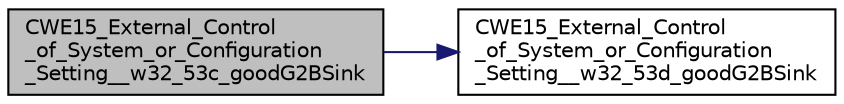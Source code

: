 digraph "CWE15_External_Control_of_System_or_Configuration_Setting__w32_53c_goodG2BSink"
{
  edge [fontname="Helvetica",fontsize="10",labelfontname="Helvetica",labelfontsize="10"];
  node [fontname="Helvetica",fontsize="10",shape=record];
  rankdir="LR";
  Node19 [label="CWE15_External_Control\l_of_System_or_Configuration\l_Setting__w32_53c_goodG2BSink",height=0.2,width=0.4,color="black", fillcolor="grey75", style="filled", fontcolor="black"];
  Node19 -> Node20 [color="midnightblue",fontsize="10",style="solid",fontname="Helvetica"];
  Node20 [label="CWE15_External_Control\l_of_System_or_Configuration\l_Setting__w32_53d_goodG2BSink",height=0.2,width=0.4,color="black", fillcolor="white", style="filled",URL="$CWE15__External__Control__of__System__or__Configuration__Setting____w32__53c_8c.html#a5bc3ecfeb6a5c396bc0ddb3075aa41ed"];
}
